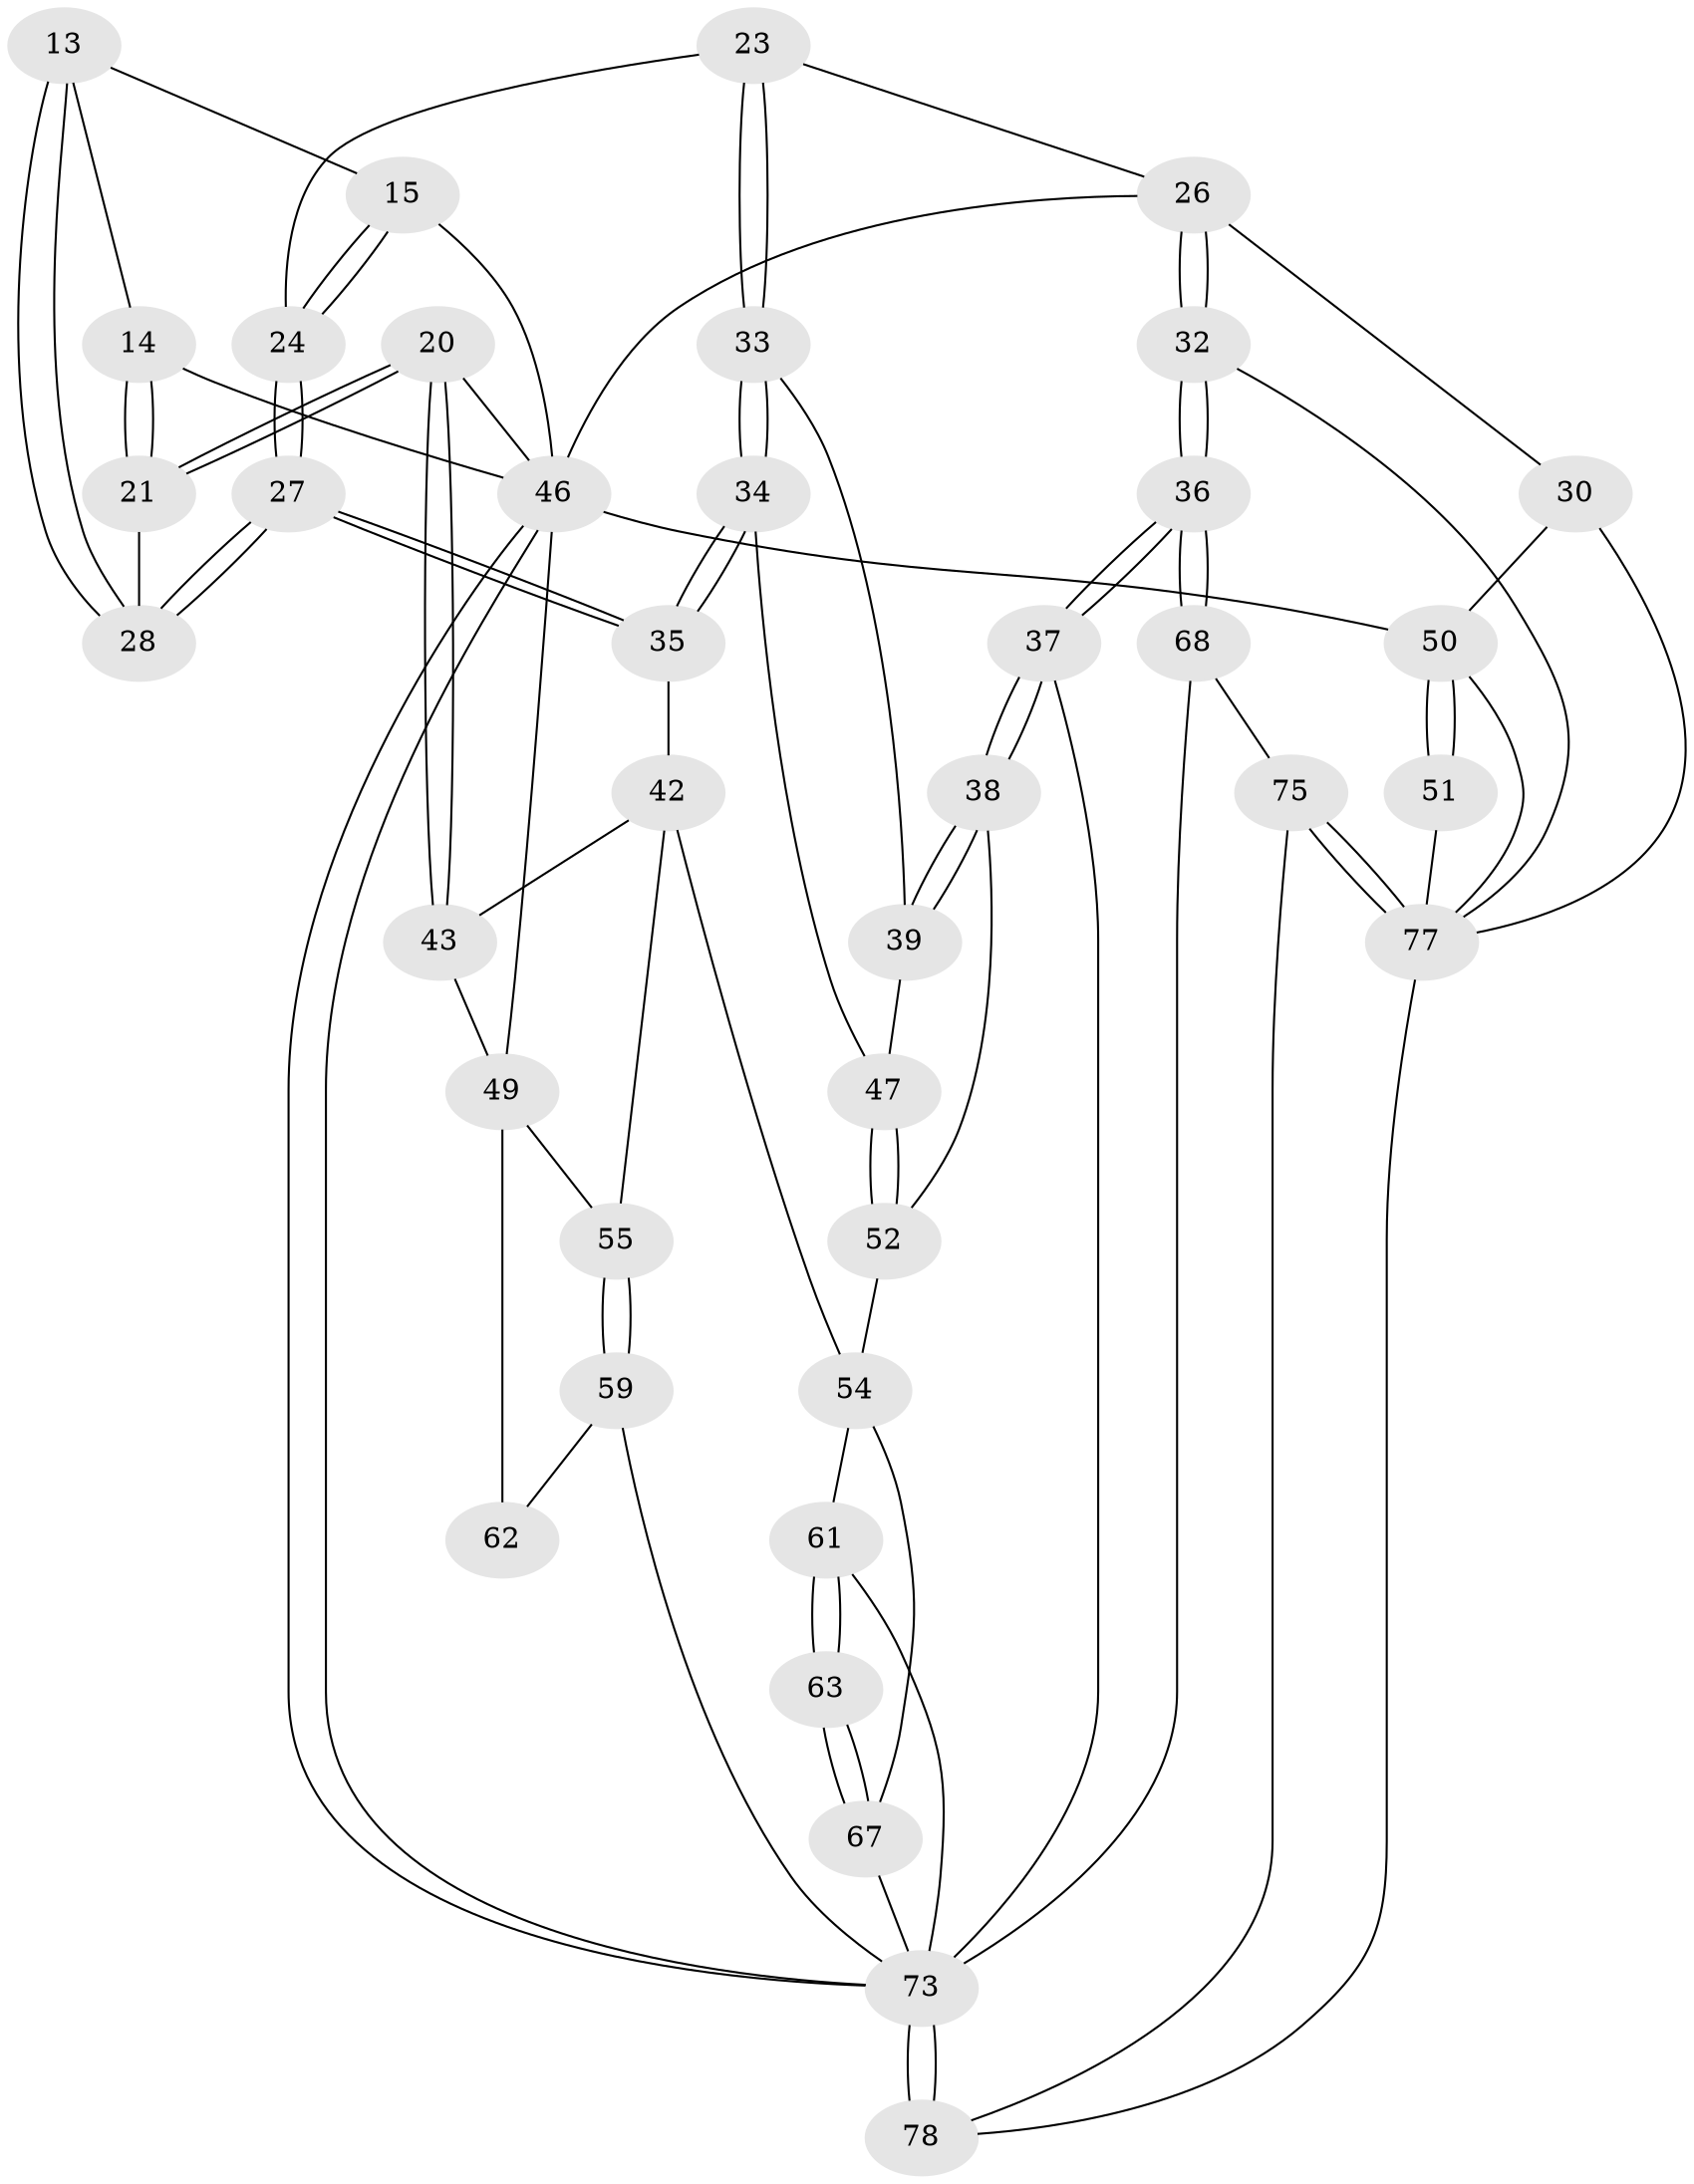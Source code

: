 // original degree distribution, {4: 0.20512820512820512, 5: 0.5512820512820513, 6: 0.20512820512820512, 3: 0.038461538461538464}
// Generated by graph-tools (version 1.1) at 2025/06/03/04/25 22:06:05]
// undirected, 39 vertices, 90 edges
graph export_dot {
graph [start="1"]
  node [color=gray90,style=filled];
  13 [pos="+0.39568433493314303+0.2651102582061576"];
  14 [pos="+0.2548233416931082+0.182375776827796",super="+11"];
  15 [pos="+0.43182546588732695+0.24733792904382268",super="+12+10"];
  20 [pos="+0+0.10065817424458856"];
  21 [pos="+0+0.12299546411594207"];
  23 [pos="+0.5864656226262676+0.427862533339116"];
  24 [pos="+0.5394637753872028+0.3964594313491395"];
  26 [pos="+0.7496963104687319+0.3801303377691839",super="+22+16"];
  27 [pos="+0.32659752785023044+0.43345768660471873"];
  28 [pos="+0.3228186321960687+0.38403852857637405"];
  30 [pos="+0.8908846623886567+0.44109409117414494",super="+25+19"];
  32 [pos="+0.7754160686396077+0.6351917922971982"];
  33 [pos="+0.5638536494637463+0.47248168644375066"];
  34 [pos="+0.4102414599272657+0.5264266077254803"];
  35 [pos="+0.31429339174763976+0.5135456294113505"];
  36 [pos="+0.7232466519921145+0.6917509976845115"];
  37 [pos="+0.6588852735392006+0.6615275366435823"];
  38 [pos="+0.6047033475821262+0.6025548888494829"];
  39 [pos="+0.5775563383875306+0.5526888170522555"];
  42 [pos="+0.10749254776052337+0.4846096402075057",super="+41"];
  43 [pos="+0+0.20167143078523142"];
  46 [pos="+0+1",super="+4+9"];
  47 [pos="+0.47815845036654697+0.5982351753215714"];
  49 [pos="+0.06291440201702475+0.6478057276035278",super="+45"];
  50 [pos="+1+1",super="+3+29"];
  51 [pos="+1+0.6032808982868413"];
  52 [pos="+0.48603279112597325+0.6330820785851794"];
  54 [pos="+0.31737580768274276+0.573205868806675",super="+53"];
  55 [pos="+0.18515913512464105+0.6086074110493611",super="+48"];
  59 [pos="+0.14078413283639452+0.7392137400793486"];
  61 [pos="+0.47934740639248774+0.6919341533335466"];
  62 [pos="+0.09819696282869322+0.7094406579966825"];
  63 [pos="+0.33760156249335865+0.71378550774811"];
  67 [pos="+0.3438397336841778+0.8032514012075822",super="+57+56"];
  68 [pos="+0.7173853489901623+0.7932088990009626"];
  73 [pos="+0+1",super="+72+58+69"];
  75 [pos="+0.7954703609573903+0.9767550629292413",super="+71"];
  77 [pos="+1+1",super="+74"];
  78 [pos="+0.49382521903690463+1",super="+76"];
  13 -- 14;
  13 -- 28;
  13 -- 28;
  13 -- 15;
  14 -- 21;
  14 -- 21;
  14 -- 46;
  15 -- 24;
  15 -- 24;
  15 -- 46 [weight=2];
  20 -- 21;
  20 -- 21;
  20 -- 43;
  20 -- 43;
  20 -- 46;
  21 -- 28;
  23 -- 24;
  23 -- 33;
  23 -- 33;
  23 -- 26;
  24 -- 27;
  24 -- 27;
  26 -- 32;
  26 -- 32;
  26 -- 30 [weight=2];
  26 -- 46;
  27 -- 28;
  27 -- 28;
  27 -- 35;
  27 -- 35;
  30 -- 50 [weight=2];
  30 -- 77;
  32 -- 36;
  32 -- 36;
  32 -- 77;
  33 -- 34;
  33 -- 34;
  33 -- 39;
  34 -- 35;
  34 -- 35;
  34 -- 47;
  35 -- 42;
  36 -- 37;
  36 -- 37;
  36 -- 68;
  36 -- 68;
  37 -- 38;
  37 -- 38;
  37 -- 73;
  38 -- 39;
  38 -- 39;
  38 -- 52;
  39 -- 47;
  42 -- 43;
  42 -- 55 [weight=2];
  42 -- 54;
  43 -- 49;
  46 -- 73;
  46 -- 73;
  46 -- 50 [weight=3];
  46 -- 49;
  47 -- 52;
  47 -- 52;
  49 -- 62 [weight=2];
  49 -- 55;
  50 -- 51 [weight=2];
  50 -- 51;
  50 -- 77;
  51 -- 77;
  52 -- 54;
  54 -- 67;
  54 -- 61;
  55 -- 59;
  55 -- 59;
  59 -- 62;
  59 -- 73;
  61 -- 63;
  61 -- 63;
  61 -- 73;
  63 -- 67 [weight=2];
  63 -- 67;
  67 -- 73 [weight=2];
  68 -- 75;
  68 -- 73;
  73 -- 78 [weight=2];
  73 -- 78;
  75 -- 77 [weight=2];
  75 -- 77;
  75 -- 78;
  77 -- 78;
}
